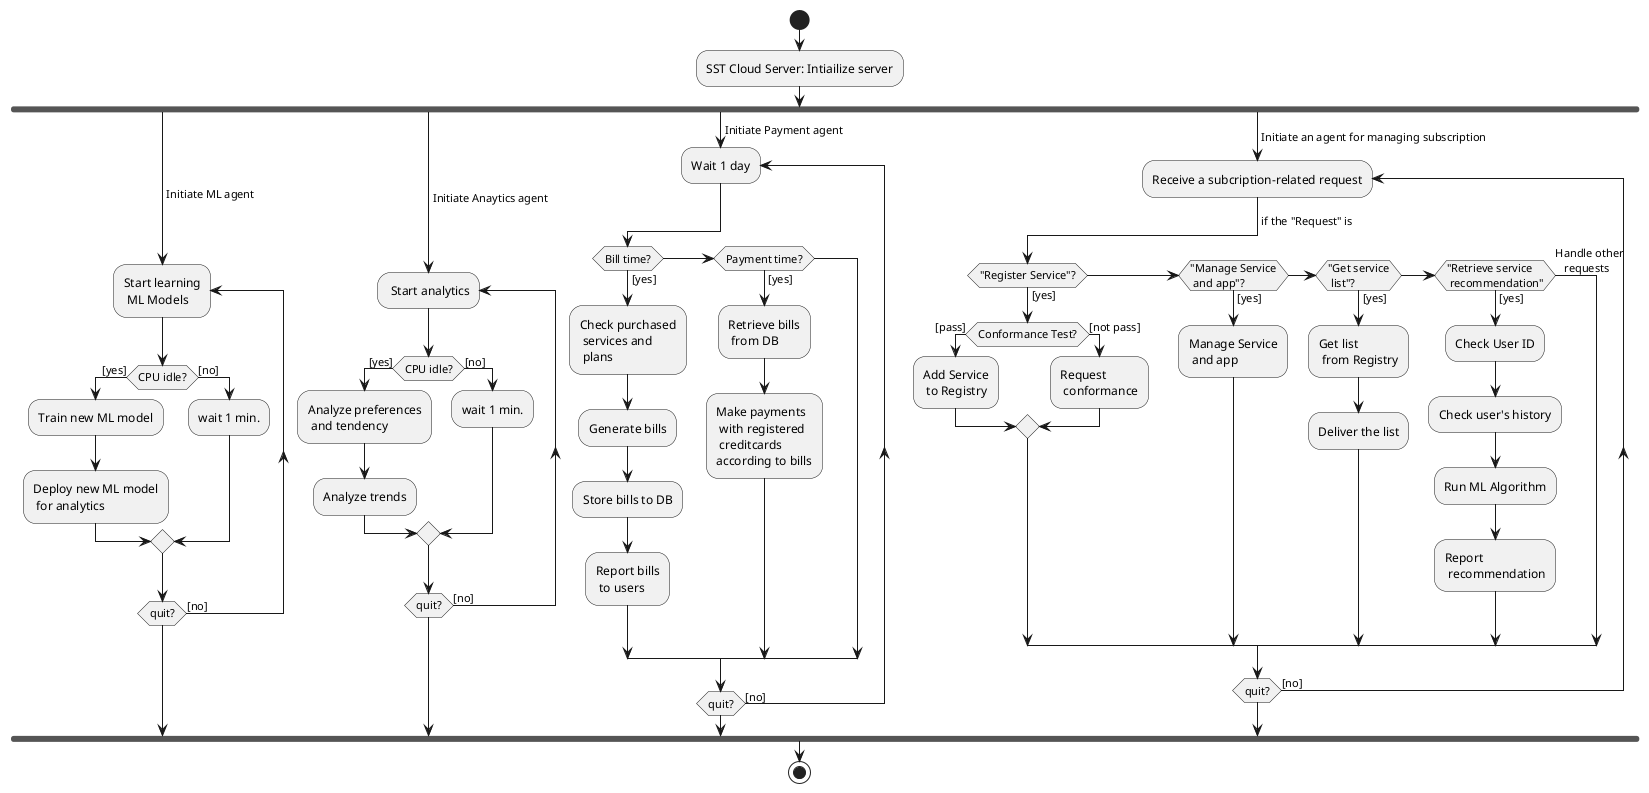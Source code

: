 @startuml
start
:SST Cloud Server: Intiailize server;

fork

-> Initiate ML agent;

repeat:Start learning\n ML Models;

if (CPU idle?) then ([yes])

  :Train new ML model;

  :Deploy new ML model
   for analytics;
else ([no])
  :wait 1 min.;
endif 
repeat while(quit?) is ([no])

fork again

-> Initiate Anaytics agent;
repeat: Start analytics
if (CPU idle?) then ([yes])
  :Analyze preferences\n and tendency;
  :Analyze trends;
else ([no])
  :wait 1 min.;
endif
repeat while (quit?) is ([no])

fork again

-> Initiate Payment agent;

repeat:Wait 1 day;

if (Bill time?) then ([yes])
  :Check purchased\n services and\n plans;
  :Generate bills;
  :Store bills to DB;
  :Report bills\n to users;
elseif (Payment time?) then ([yes])
  :Retrieve bills\n from DB;
  :Make payments\n with registered\n creditcards\naccording to bills;
endif     
repeat while(quit?) is ([no])

fork again

-> Initiate an agent for managing subscription;
repeat:Receive a subcription-related request;
  -> if the "Request" is;
  if ("Register Service"?) then ([yes])
    if (Conformance Test?) then ([pass])
      :Add Service
       to Registry;
    else ([not pass])
      :Request
       conformance;
    endif
    
  elseif ("Manage Service\n and app"?) then ([yes])
    :Manage Service\n and app;

  elseif ("Get service\n list"?) then ([yes])
    :Get list
     from Registry;
    :Deliver the list; 
  elseif ("Retrieve service\n recommendation") then ([yes])
    :Check User ID;
    :Check user's history;
    :Run ML Algorithm;
    :Report\n recommendation;
  else (Handle other
   requests)
  endif

repeat while (quit?) is ([no])

endfork

stop
@enduml
